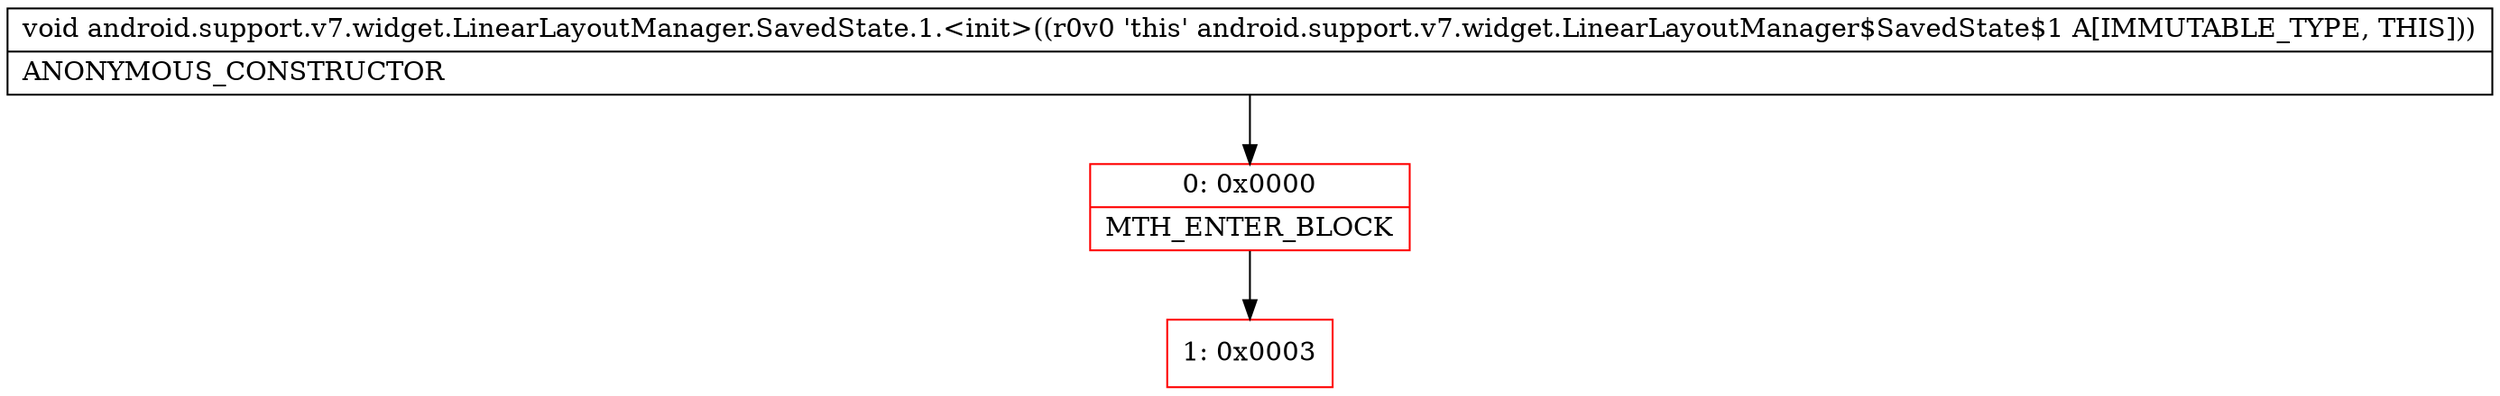 digraph "CFG forandroid.support.v7.widget.LinearLayoutManager.SavedState.1.\<init\>()V" {
subgraph cluster_Region_1174785156 {
label = "R(0)";
node [shape=record,color=blue];
}
Node_0 [shape=record,color=red,label="{0\:\ 0x0000|MTH_ENTER_BLOCK\l}"];
Node_1 [shape=record,color=red,label="{1\:\ 0x0003}"];
MethodNode[shape=record,label="{void android.support.v7.widget.LinearLayoutManager.SavedState.1.\<init\>((r0v0 'this' android.support.v7.widget.LinearLayoutManager$SavedState$1 A[IMMUTABLE_TYPE, THIS]))  | ANONYMOUS_CONSTRUCTOR\l}"];
MethodNode -> Node_0;
Node_0 -> Node_1;
}

